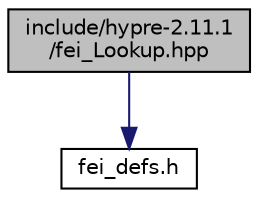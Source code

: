 digraph "include/hypre-2.11.1/fei_Lookup.hpp"
{
 // LATEX_PDF_SIZE
  edge [fontname="Helvetica",fontsize="10",labelfontname="Helvetica",labelfontsize="10"];
  node [fontname="Helvetica",fontsize="10",shape=record];
  Node1 [label="include/hypre-2.11.1\l/fei_Lookup.hpp",height=0.2,width=0.4,color="black", fillcolor="grey75", style="filled", fontcolor="black",tooltip=" "];
  Node1 -> Node2 [color="midnightblue",fontsize="10",style="solid",fontname="Helvetica"];
  Node2 [label="fei_defs.h",height=0.2,width=0.4,color="black", fillcolor="white", style="filled",URL="$fei__defs_8h.html",tooltip=" "];
}
